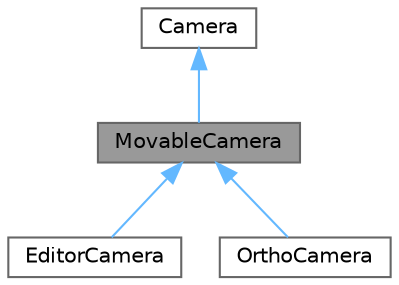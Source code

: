 digraph "MovableCamera"
{
 // LATEX_PDF_SIZE
  bgcolor="transparent";
  edge [fontname=Helvetica,fontsize=10,labelfontname=Helvetica,labelfontsize=10];
  node [fontname=Helvetica,fontsize=10,shape=box,height=0.2,width=0.4];
  Node1 [label="MovableCamera",height=0.2,width=0.4,color="gray40", fillcolor="grey60", style="filled", fontcolor="black",tooltip="A class for the MovableCamera's."];
  Node2 -> Node1 [dir="back",color="steelblue1",style="solid"];
  Node2 [label="Camera",height=0.2,width=0.4,color="gray40", fillcolor="white", style="filled",URL="$da/dbb/class_camera.html",tooltip="A class that represents the camera."];
  Node1 -> Node3 [dir="back",color="steelblue1",style="solid"];
  Node3 [label="EditorCamera",height=0.2,width=0.4,color="gray40", fillcolor="white", style="filled",URL="$d2/d4c/class_editor_camera.html",tooltip="A class for the EditorCamera."];
  Node1 -> Node4 [dir="back",color="steelblue1",style="solid"];
  Node4 [label="OrthoCamera",height=0.2,width=0.4,color="gray40", fillcolor="white", style="filled",URL="$da/de2/class_ortho_camera.html",tooltip="A class for the OrthoCamera's."];
}
